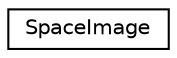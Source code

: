 digraph G
{
  edge [fontname="Helvetica",fontsize="10",labelfontname="Helvetica",labelfontsize="10"];
  node [fontname="Helvetica",fontsize="10",shape=record];
  rankdir=LR;
  Node1 [label="SpaceImage",height=0.2,width=0.4,color="black", fillcolor="white", style="filled",URL="$db/d0f/structSpaceImage.html"];
}
